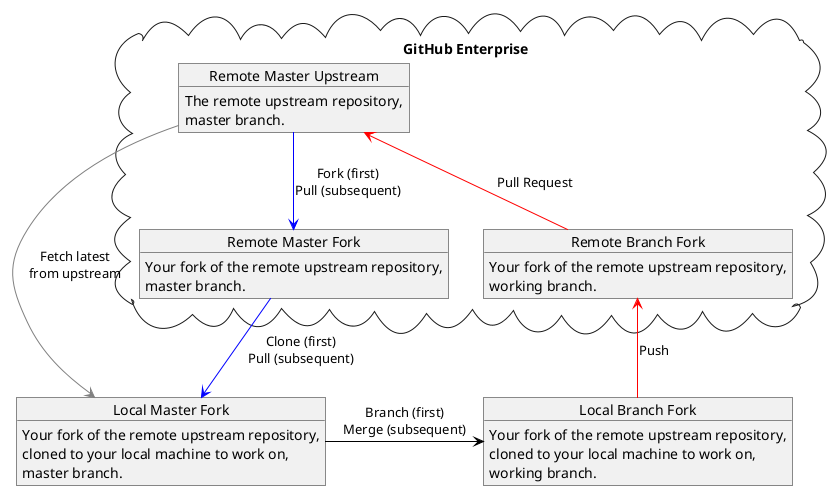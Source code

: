 @startuml
    !pragma horizontalLineBetweenDifferentPackageAllowed
    !pragma verticalLineBetweenDifferentPackageAllowed

    package "GitHub Enterprise" <<Cloud>> {
        object "Remote Master Upstream" as RemoteMasterUpstream {
            The remote upstream repository,\nmaster branch.
        }

        object "Remote Master Fork" as RemoteMasterFork {
            Your fork of the remote upstream repository,\nmaster branch.
        }

        object "Remote Branch Fork" as RemoteBranchFork {
            Your fork of the remote upstream repository,\nworking branch.
        }
    }

    object "Local Master Fork" as LocalMasterFork {
        Your fork of the remote upstream repository,\ncloned to your local machine to work on,\nmaster branch.
    }

    object "Local Branch Fork" as LocalBranchFork {
        Your fork of the remote upstream repository,\ncloned to your local machine to work on,\nworking branch.
    }

    RemoteMasterUpstream -down[#blue]-> RemoteMasterFork: Fork (first)\nPull (subsequent)
    RemoteMasterFork -down[#blue]-> LocalMasterFork: Clone (first)\nPull (subsequent)
    RemoteMasterUpstream -down[#gray]-> LocalMasterFork: Fetch latest\nfrom upstream
    LocalMasterFork -right[#black]-> LocalBranchFork: Branch (first)\nMerge (subsequent)
    LocalBranchFork -up[#red]-> RemoteBranchFork: Push
    RemoteBranchFork -up[#red]-> RemoteMasterUpstream: Pull Request
@enduml
